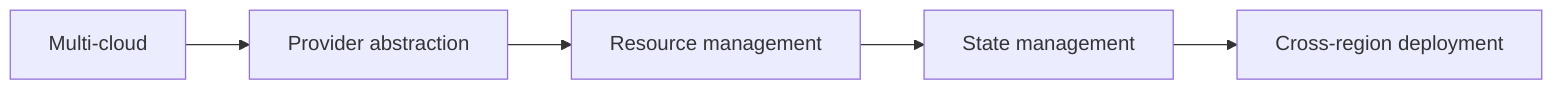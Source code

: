graph LR
    A[Multi-cloud]:::kv-primary --> B[Provider abstraction]:::kv-highlight
    B --> C[Resource management]:::kv-accent
    C --> D[State management]:::kv-accent
    D --> E[Cross-region deployment]:::kv-primary